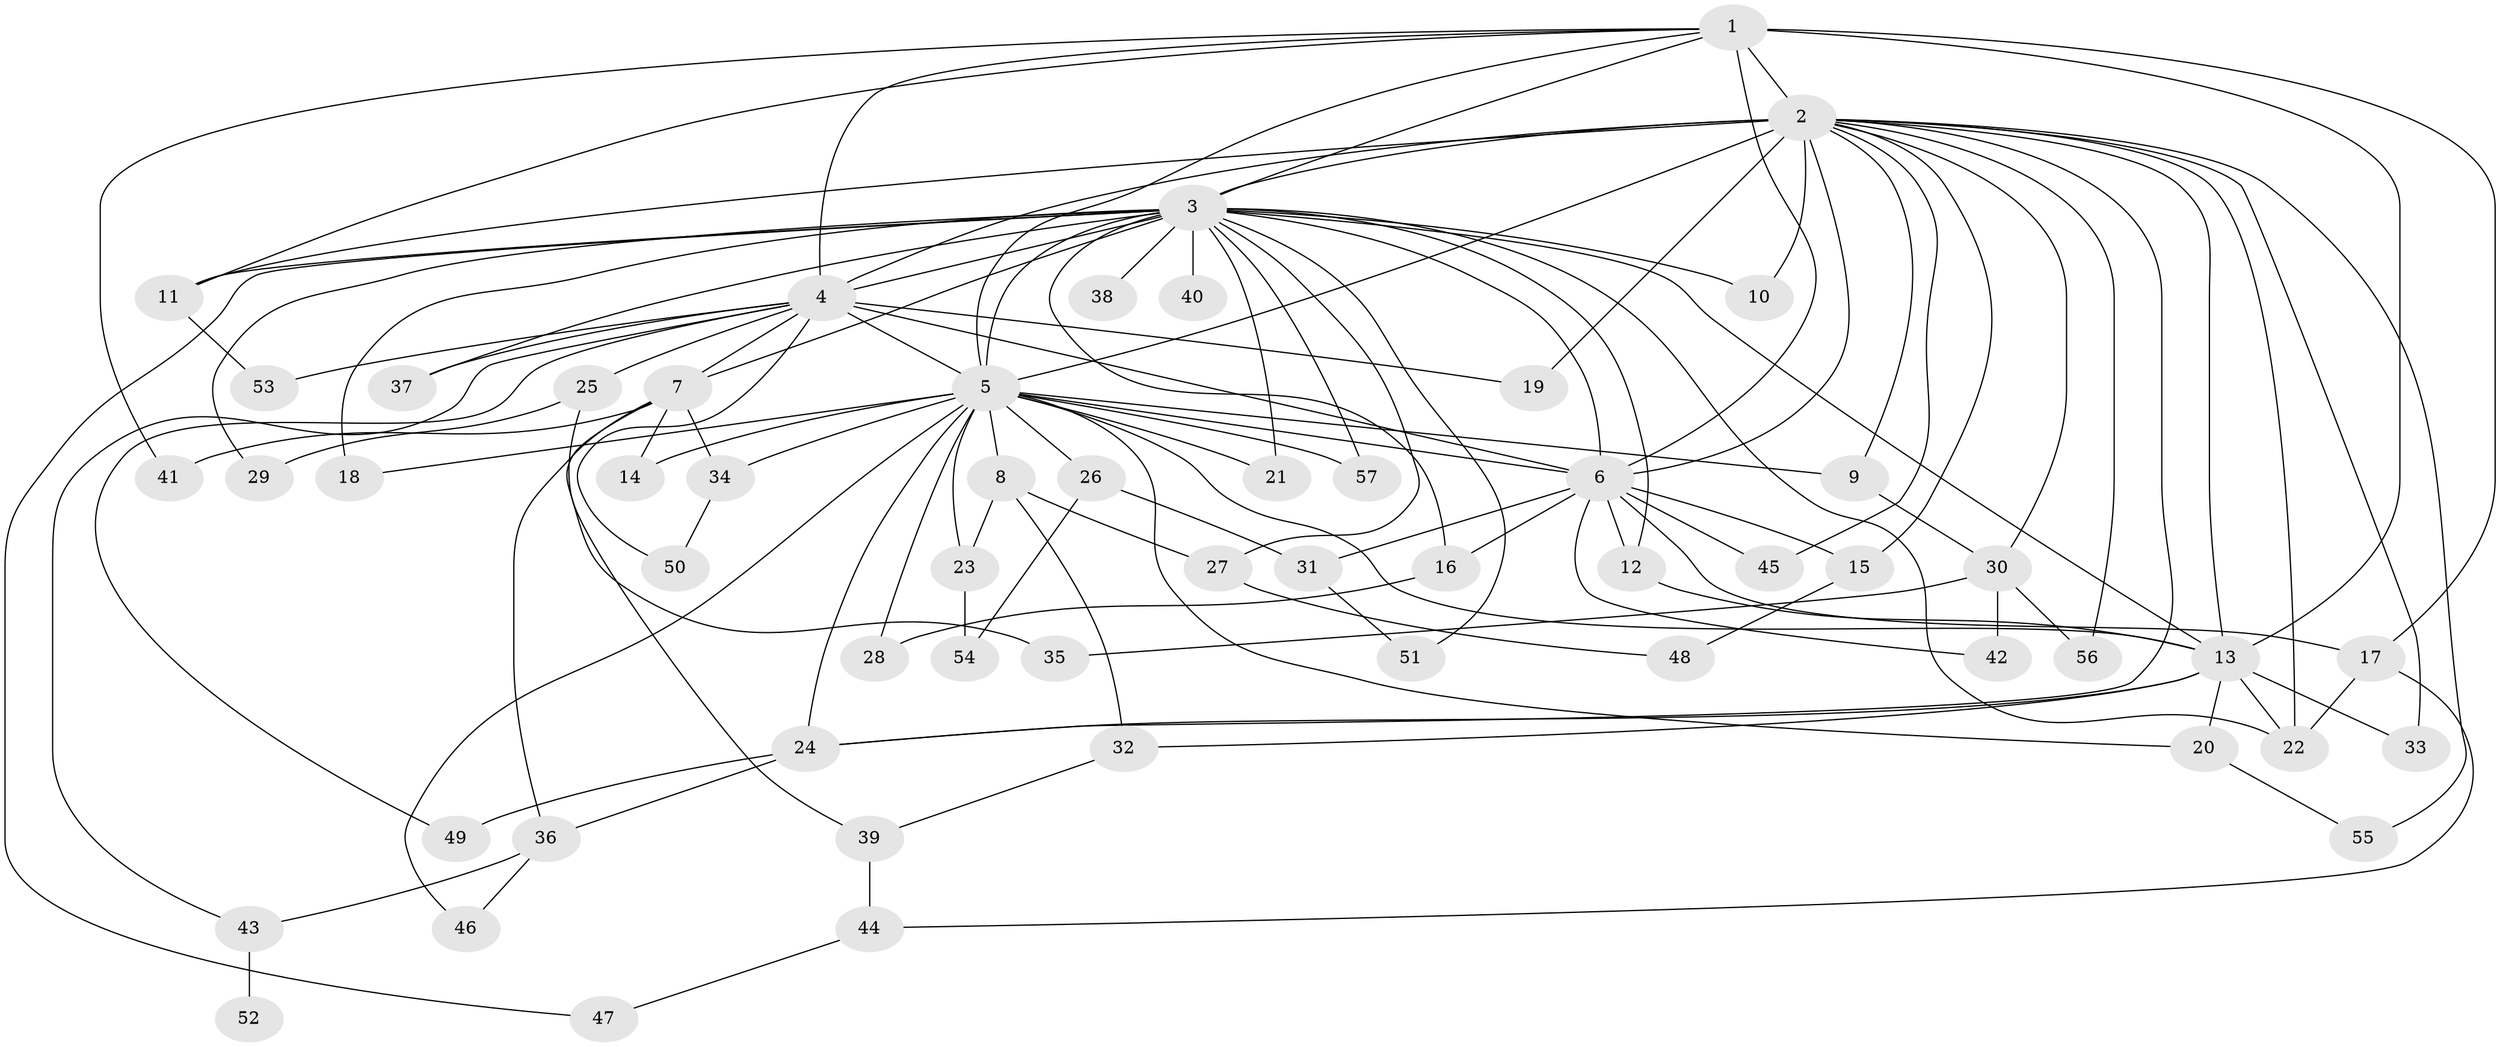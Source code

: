 // original degree distribution, {13: 0.012345679012345678, 15: 0.012345679012345678, 14: 0.024691358024691357, 19: 0.012345679012345678, 18: 0.012345679012345678, 17: 0.012345679012345678, 28: 0.012345679012345678, 22: 0.012345679012345678, 23: 0.012345679012345678, 6: 0.024691358024691357, 5: 0.04938271604938271, 3: 0.20987654320987653, 4: 0.07407407407407407, 2: 0.5185185185185185}
// Generated by graph-tools (version 1.1) at 2025/49/03/04/25 22:49:17]
// undirected, 57 vertices, 118 edges
graph export_dot {
  node [color=gray90,style=filled];
  1;
  2;
  3;
  4;
  5;
  6;
  7;
  8;
  9;
  10;
  11;
  12;
  13;
  14;
  15;
  16;
  17;
  18;
  19;
  20;
  21;
  22;
  23;
  24;
  25;
  26;
  27;
  28;
  29;
  30;
  31;
  32;
  33;
  34;
  35;
  36;
  37;
  38;
  39;
  40;
  41;
  42;
  43;
  44;
  45;
  46;
  47;
  48;
  49;
  50;
  51;
  52;
  53;
  54;
  55;
  56;
  57;
  1 -- 2 [weight=4.0];
  1 -- 3 [weight=4.0];
  1 -- 4 [weight=2.0];
  1 -- 5 [weight=4.0];
  1 -- 6 [weight=2.0];
  1 -- 11 [weight=1.0];
  1 -- 13 [weight=8.0];
  1 -- 17 [weight=1.0];
  1 -- 41 [weight=1.0];
  2 -- 3 [weight=4.0];
  2 -- 4 [weight=2.0];
  2 -- 5 [weight=4.0];
  2 -- 6 [weight=2.0];
  2 -- 9 [weight=1.0];
  2 -- 10 [weight=2.0];
  2 -- 11 [weight=2.0];
  2 -- 13 [weight=3.0];
  2 -- 15 [weight=1.0];
  2 -- 19 [weight=1.0];
  2 -- 22 [weight=1.0];
  2 -- 24 [weight=1.0];
  2 -- 30 [weight=1.0];
  2 -- 33 [weight=1.0];
  2 -- 45 [weight=1.0];
  2 -- 55 [weight=1.0];
  2 -- 56 [weight=1.0];
  3 -- 4 [weight=3.0];
  3 -- 5 [weight=4.0];
  3 -- 6 [weight=2.0];
  3 -- 7 [weight=2.0];
  3 -- 10 [weight=1.0];
  3 -- 11 [weight=1.0];
  3 -- 12 [weight=1.0];
  3 -- 13 [weight=2.0];
  3 -- 16 [weight=1.0];
  3 -- 18 [weight=1.0];
  3 -- 21 [weight=1.0];
  3 -- 22 [weight=1.0];
  3 -- 27 [weight=1.0];
  3 -- 29 [weight=1.0];
  3 -- 37 [weight=1.0];
  3 -- 38 [weight=2.0];
  3 -- 40 [weight=2.0];
  3 -- 47 [weight=1.0];
  3 -- 51 [weight=1.0];
  3 -- 57 [weight=1.0];
  4 -- 5 [weight=2.0];
  4 -- 6 [weight=1.0];
  4 -- 7 [weight=1.0];
  4 -- 19 [weight=1.0];
  4 -- 25 [weight=1.0];
  4 -- 37 [weight=1.0];
  4 -- 43 [weight=1.0];
  4 -- 49 [weight=1.0];
  4 -- 50 [weight=1.0];
  4 -- 53 [weight=1.0];
  5 -- 6 [weight=3.0];
  5 -- 8 [weight=1.0];
  5 -- 9 [weight=1.0];
  5 -- 13 [weight=1.0];
  5 -- 14 [weight=1.0];
  5 -- 18 [weight=1.0];
  5 -- 20 [weight=1.0];
  5 -- 21 [weight=1.0];
  5 -- 23 [weight=1.0];
  5 -- 24 [weight=1.0];
  5 -- 26 [weight=2.0];
  5 -- 28 [weight=1.0];
  5 -- 34 [weight=1.0];
  5 -- 46 [weight=1.0];
  5 -- 57 [weight=1.0];
  6 -- 12 [weight=1.0];
  6 -- 15 [weight=1.0];
  6 -- 16 [weight=1.0];
  6 -- 17 [weight=1.0];
  6 -- 31 [weight=1.0];
  6 -- 42 [weight=1.0];
  6 -- 45 [weight=1.0];
  7 -- 14 [weight=1.0];
  7 -- 34 [weight=1.0];
  7 -- 36 [weight=1.0];
  7 -- 39 [weight=1.0];
  7 -- 41 [weight=1.0];
  8 -- 23 [weight=1.0];
  8 -- 27 [weight=1.0];
  8 -- 32 [weight=1.0];
  9 -- 30 [weight=1.0];
  11 -- 53 [weight=1.0];
  12 -- 13 [weight=1.0];
  13 -- 20 [weight=1.0];
  13 -- 22 [weight=1.0];
  13 -- 24 [weight=1.0];
  13 -- 32 [weight=1.0];
  13 -- 33 [weight=1.0];
  15 -- 48 [weight=1.0];
  16 -- 28 [weight=1.0];
  17 -- 22 [weight=1.0];
  17 -- 44 [weight=1.0];
  20 -- 55 [weight=1.0];
  23 -- 54 [weight=1.0];
  24 -- 36 [weight=1.0];
  24 -- 49 [weight=1.0];
  25 -- 29 [weight=1.0];
  25 -- 35 [weight=1.0];
  26 -- 31 [weight=1.0];
  26 -- 54 [weight=1.0];
  27 -- 48 [weight=1.0];
  30 -- 35 [weight=1.0];
  30 -- 42 [weight=1.0];
  30 -- 56 [weight=1.0];
  31 -- 51 [weight=1.0];
  32 -- 39 [weight=1.0];
  34 -- 50 [weight=1.0];
  36 -- 43 [weight=1.0];
  36 -- 46 [weight=1.0];
  39 -- 44 [weight=1.0];
  43 -- 52 [weight=1.0];
  44 -- 47 [weight=1.0];
}
